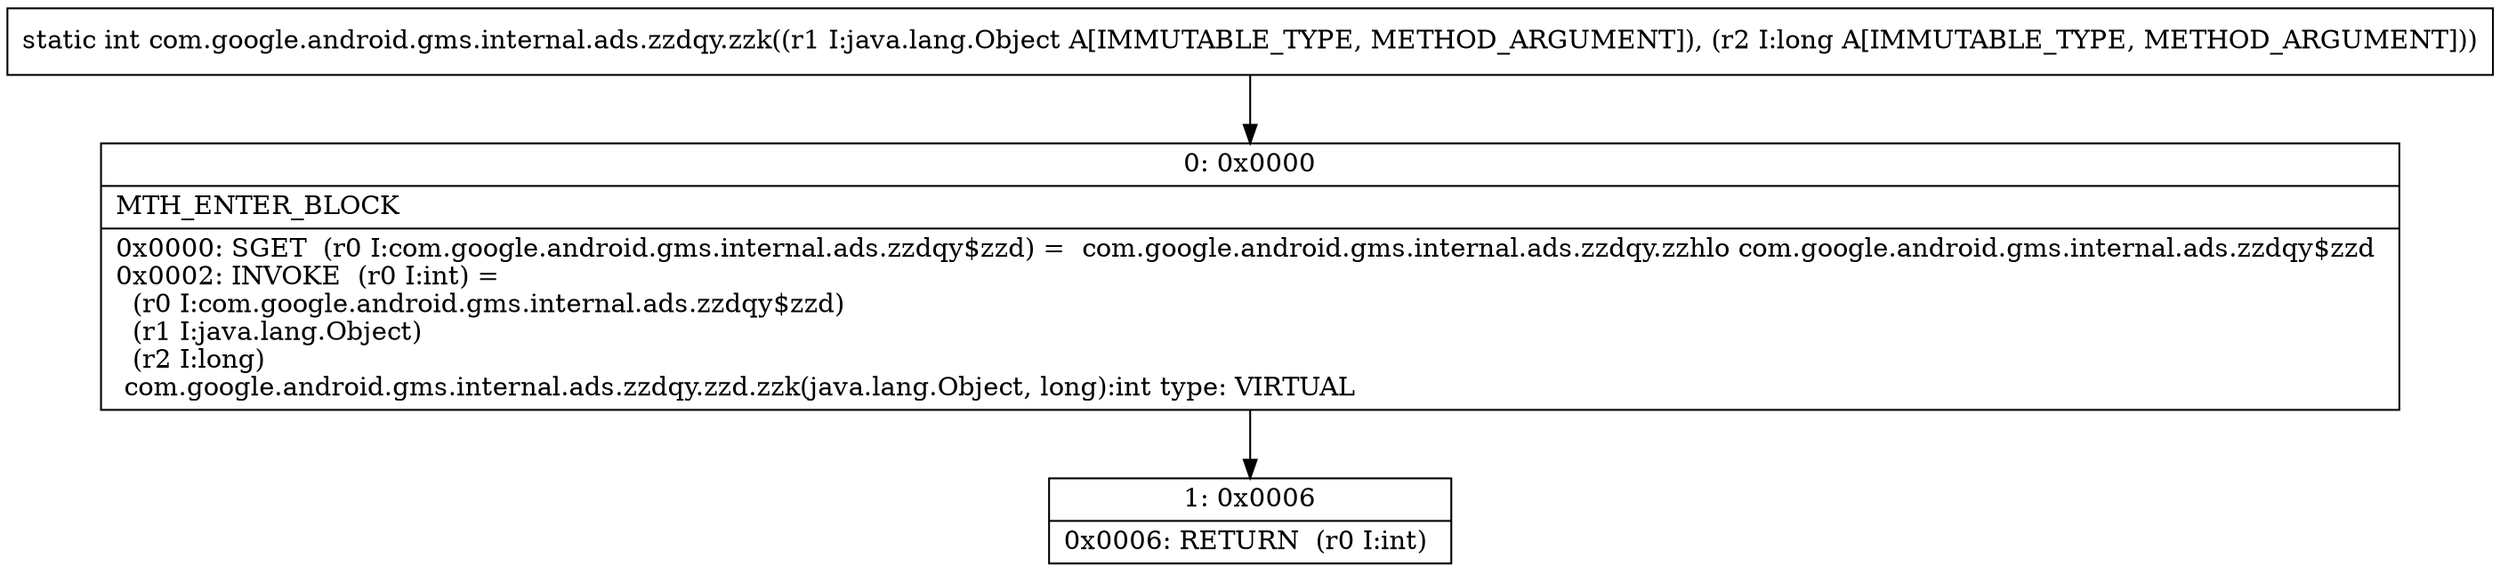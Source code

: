 digraph "CFG forcom.google.android.gms.internal.ads.zzdqy.zzk(Ljava\/lang\/Object;J)I" {
Node_0 [shape=record,label="{0\:\ 0x0000|MTH_ENTER_BLOCK\l|0x0000: SGET  (r0 I:com.google.android.gms.internal.ads.zzdqy$zzd) =  com.google.android.gms.internal.ads.zzdqy.zzhlo com.google.android.gms.internal.ads.zzdqy$zzd \l0x0002: INVOKE  (r0 I:int) = \l  (r0 I:com.google.android.gms.internal.ads.zzdqy$zzd)\l  (r1 I:java.lang.Object)\l  (r2 I:long)\l com.google.android.gms.internal.ads.zzdqy.zzd.zzk(java.lang.Object, long):int type: VIRTUAL \l}"];
Node_1 [shape=record,label="{1\:\ 0x0006|0x0006: RETURN  (r0 I:int) \l}"];
MethodNode[shape=record,label="{static int com.google.android.gms.internal.ads.zzdqy.zzk((r1 I:java.lang.Object A[IMMUTABLE_TYPE, METHOD_ARGUMENT]), (r2 I:long A[IMMUTABLE_TYPE, METHOD_ARGUMENT])) }"];
MethodNode -> Node_0;
Node_0 -> Node_1;
}

